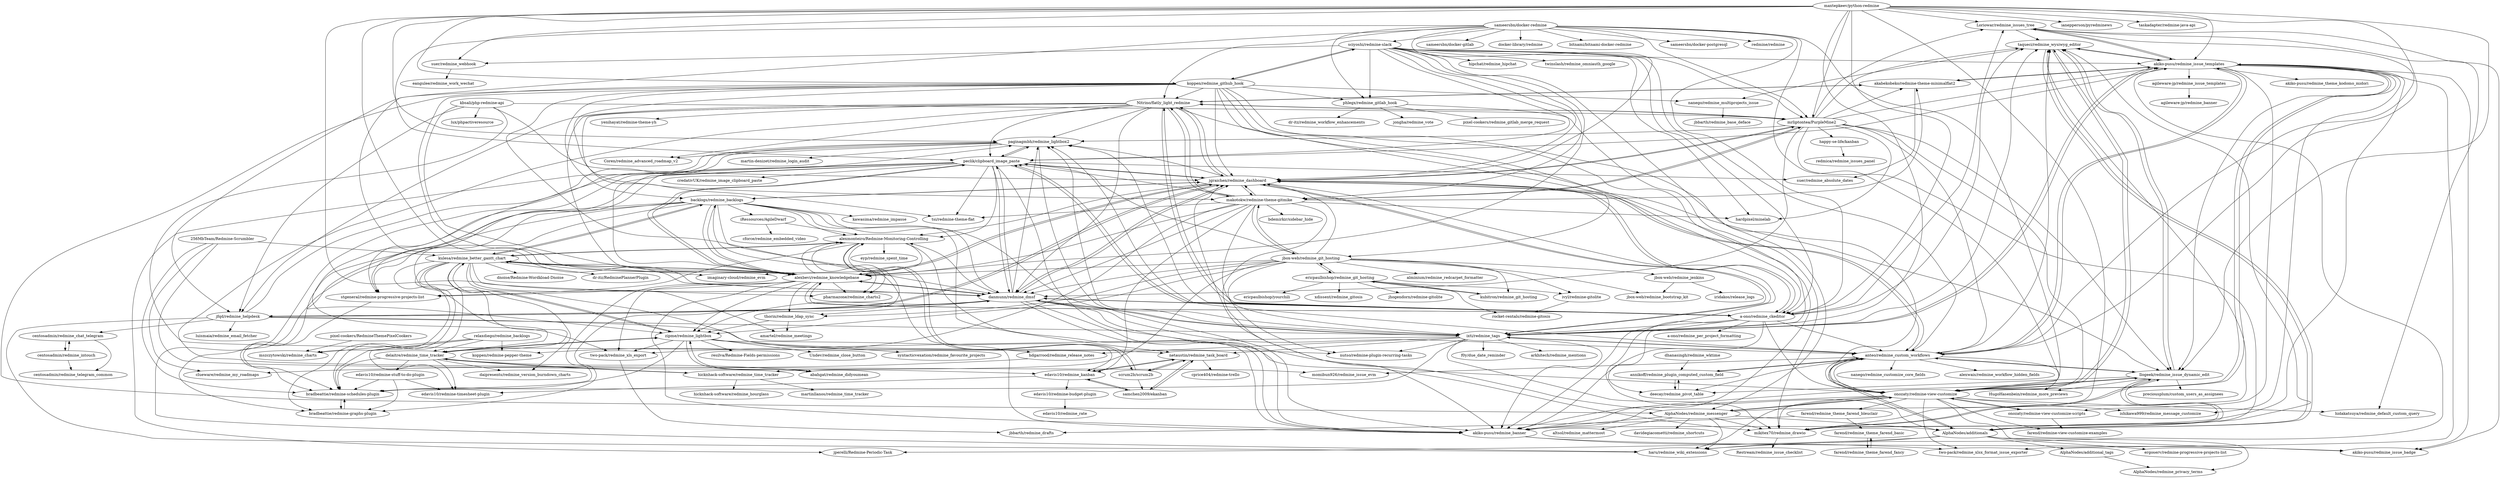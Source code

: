 digraph G {
"Loriowar/redmine_issues_tree" -> "taqueci/redmine_wysiwyg_editor"
"Loriowar/redmine_issues_tree" -> "akiko-pusu/redmine_issue_templates"
"Loriowar/redmine_issues_tree" -> "hidakatsuya/redmine_default_custom_query"
"Loriowar/redmine_issues_tree" -> "akiko-pusu/redmine_issue_badge"
"mrliptontea/PurpleMine2" -> "Nitrino/flatly_light_redmine"
"mrliptontea/PurpleMine2" -> "jgraichen/redmine_dashboard"
"mrliptontea/PurpleMine2" -> "akiko-pusu/redmine_issue_templates"
"mrliptontea/PurpleMine2" -> "taqueci/redmine_wysiwyg_editor"
"mrliptontea/PurpleMine2" -> "akabekobeko/redmine-theme-minimalflat2"
"mrliptontea/PurpleMine2" -> "makotokw/redmine-theme-gitmike"
"mrliptontea/PurpleMine2" -> "Ilogeek/redmine_issue_dynamic_edit"
"mrliptontea/PurpleMine2" -> "anteo/redmine_custom_workflows"
"mrliptontea/PurpleMine2" -> "danmunn/redmine_dmsf"
"mrliptontea/PurpleMine2" -> "onozaty/redmine-view-customize"
"mrliptontea/PurpleMine2" -> "happy-se-life/kanban"
"mrliptontea/PurpleMine2" -> "Loriowar/redmine_issues_tree"
"mrliptontea/PurpleMine2" -> "AlphaNodes/additionals"
"mrliptontea/PurpleMine2" -> "paginagmbh/redmine_lightbox2"
"mrliptontea/PurpleMine2" -> "hardpixel/minelab"
"akabekobeko/redmine-theme-minimalflat2" -> "akiko-pusu/redmine_issue_templates"
"akabekobeko/redmine-theme-minimalflat2" -> "Nitrino/flatly_light_redmine"
"akabekobeko/redmine-theme-minimalflat2" -> "suer/redmine_absolute_dates"
"AlphaNodes/additional_tags" -> "AlphaNodes/redmine_privacy_terms"
"AlphaNodes/additionals" -> "taqueci/redmine_wysiwyg_editor"
"AlphaNodes/additionals" -> "AlphaNodes/additional_tags"
"AlphaNodes/additionals" -> "jperelli/Redmine-Periodic-Task"
"AlphaNodes/additionals" -> "AlphaNodes/redmine_privacy_terms"
"AlphaNodes/additionals" -> "haru/redmine_wiki_extensions"
"AlphaNodes/additionals" -> "ergoserv/redmine-progressive-projects-list"
"AlphaNodes/additionals" -> "Ilogeek/redmine_issue_dynamic_edit"
"AlphaNodes/additionals" -> "anteo/redmine_custom_workflows"
"Ilogeek/redmine_issue_dynamic_edit" -> "HugoHasenbein/redmine_more_previews"
"Ilogeek/redmine_issue_dynamic_edit" -> "taqueci/redmine_wysiwyg_editor"
"Ilogeek/redmine_issue_dynamic_edit" -> "mikitex70/redmine_drawio"
"Ilogeek/redmine_issue_dynamic_edit" -> "AlphaNodes/additionals"
"Ilogeek/redmine_issue_dynamic_edit" -> "deecay/redmine_pivot_table"
"Ilogeek/redmine_issue_dynamic_edit" -> "anteo/redmine_custom_workflows"
"Ilogeek/redmine_issue_dynamic_edit" -> "preciousplum/custom_users_as_assignees"
"Ilogeek/redmine_issue_dynamic_edit" -> "onozaty/redmine-view-customize"
"agileware-jp/redmine_issue_templates" -> "agileware-jp/redmine_banner"
"danmunn/redmine_dmsf" -> "a-ono/redmine_ckeditor"
"danmunn/redmine_dmsf" -> "jgraichen/redmine_dashboard"
"danmunn/redmine_dmsf" -> "alexbevi/redmine_knowledgebase"
"danmunn/redmine_dmsf" -> "paginagmbh/redmine_lightbox2"
"danmunn/redmine_dmsf" -> "peclik/clipboard_image_paste"
"danmunn/redmine_dmsf" -> "alexmonteiro/Redmine-Monitoring-Controlling"
"danmunn/redmine_dmsf" -> "ixti/redmine_tags"
"danmunn/redmine_dmsf" -> "kulesa/redmine_better_gantt_chart"
"danmunn/redmine_dmsf" -> "zipme/redmine_lightbox"
"danmunn/redmine_dmsf" -> "onozaty/redmine-view-customize"
"danmunn/redmine_dmsf" -> "thorin/redmine_ldap_sync"
"danmunn/redmine_dmsf" -> "mikitex70/redmine_drawio"
"danmunn/redmine_dmsf" -> "akiko-pusu/redmine_banner"
"danmunn/redmine_dmsf" -> "anteo/redmine_custom_workflows"
"danmunn/redmine_dmsf" -> "jfqd/redmine_helpdesk"
"happy-se-life/kanban" -> "redmica/redmine_issues_panel"
"sameersbn/docker-redmine" -> "sameersbn/docker-gitlab" ["e"=1]
"sameersbn/docker-redmine" -> "docker-library/redmine"
"sameersbn/docker-redmine" -> "bitnami/bitnami-docker-redmine"
"sameersbn/docker-redmine" -> "sameersbn/docker-postgresql" ["e"=1]
"sameersbn/docker-redmine" -> "mrliptontea/PurpleMine2"
"sameersbn/docker-redmine" -> "peclik/clipboard_image_paste"
"sameersbn/docker-redmine" -> "danmunn/redmine_dmsf"
"sameersbn/docker-redmine" -> "Nitrino/flatly_light_redmine"
"sameersbn/docker-redmine" -> "redmine/redmine" ["e"=1]
"sameersbn/docker-redmine" -> "onozaty/redmine-view-customize"
"sameersbn/docker-redmine" -> "sciyoshi/redmine-slack"
"sameersbn/docker-redmine" -> "jgraichen/redmine_dashboard"
"sameersbn/docker-redmine" -> "phlegx/redmine_gitlab_hook"
"sameersbn/docker-redmine" -> "akiko-pusu/redmine_banner"
"sameersbn/docker-redmine" -> "a-ono/redmine_ckeditor"
"maxtepkeev/python-redmine" -> "anteo/redmine_custom_workflows"
"maxtepkeev/python-redmine" -> "alexbevi/redmine_knowledgebase"
"maxtepkeev/python-redmine" -> "paginagmbh/redmine_lightbox2"
"maxtepkeev/python-redmine" -> "Ilogeek/redmine_issue_dynamic_edit"
"maxtepkeev/python-redmine" -> "mrliptontea/PurpleMine2"
"maxtepkeev/python-redmine" -> "ixti/redmine_tags"
"maxtepkeev/python-redmine" -> "suer/redmine_webhook"
"maxtepkeev/python-redmine" -> "akiko-pusu/redmine_issue_templates"
"maxtepkeev/python-redmine" -> "mikitex70/redmine_drawio"
"maxtepkeev/python-redmine" -> "Loriowar/redmine_issues_tree"
"maxtepkeev/python-redmine" -> "koppen/redmine_github_hook"
"maxtepkeev/python-redmine" -> "ianepperson/pyredminews"
"maxtepkeev/python-redmine" -> "taskadapter/redmine-java-api"
"maxtepkeev/python-redmine" -> "a-ono/redmine_ckeditor"
"maxtepkeev/python-redmine" -> "danmunn/redmine_dmsf"
"alexbevi/redmine_knowledgebase" -> "peclik/clipboard_image_paste"
"alexbevi/redmine_knowledgebase" -> "jgraichen/redmine_dashboard"
"alexbevi/redmine_knowledgebase" -> "danmunn/redmine_dmsf"
"alexbevi/redmine_knowledgebase" -> "akiko-pusu/redmine_banner"
"alexbevi/redmine_knowledgebase" -> "zipme/redmine_lightbox"
"alexbevi/redmine_knowledgebase" -> "kulesa/redmine_better_gantt_chart"
"alexbevi/redmine_knowledgebase" -> "a-ono/redmine_ckeditor"
"alexbevi/redmine_knowledgebase" -> "alexmonteiro/Redmine-Monitoring-Controlling"
"alexbevi/redmine_knowledgebase" -> "pharmazone/redmine_charts2"
"alexbevi/redmine_knowledgebase" -> "two-pack/redmine_xls_export"
"alexbevi/redmine_knowledgebase" -> "bradbeattie/redmine-schedules-plugin"
"alexbevi/redmine_knowledgebase" -> "backlogs/redmine_backlogs"
"alexbevi/redmine_knowledgebase" -> "thorin/redmine_ldap_sync"
"alexbevi/redmine_knowledgebase" -> "stgeneral/redmine-progressive-projects-list"
"alexbevi/redmine_knowledgebase" -> "paginagmbh/redmine_lightbox2"
"thorin/redmine_ldap_sync" -> "amartel/redmine_meetings"
"thorin/redmine_ldap_sync" -> "zipme/redmine_lightbox"
"anteo/redmine_custom_workflows" -> "annikoff/redmine_plugin_computed_custom_field"
"anteo/redmine_custom_workflows" -> "onozaty/redmine-view-customize"
"anteo/redmine_custom_workflows" -> "deecay/redmine_pivot_table"
"anteo/redmine_custom_workflows" -> "momibun926/redmine_issue_evm"
"anteo/redmine_custom_workflows" -> "AlphaNodes/additionals"
"anteo/redmine_custom_workflows" -> "nanego/redmine_customize_core_fields"
"anteo/redmine_custom_workflows" -> "ixti/redmine_tags"
"anteo/redmine_custom_workflows" -> "Ilogeek/redmine_issue_dynamic_edit"
"anteo/redmine_custom_workflows" -> "alexwais/redmine_workflow_hidden_fields"
"anteo/redmine_custom_workflows" -> "paginagmbh/redmine_lightbox2"
"anteo/redmine_custom_workflows" -> "akiko-pusu/redmine_issue_templates"
"anteo/redmine_custom_workflows" -> "jgraichen/redmine_dashboard"
"anteo/redmine_custom_workflows" -> "Loriowar/redmine_issues_tree"
"anteo/redmine_custom_workflows" -> "HugoHasenbein/redmine_more_previews"
"anteo/redmine_custom_workflows" -> "taqueci/redmine_wysiwyg_editor"
"suer/redmine_webhook" -> "eangulee/redmine_work_wechat"
"farend/redmine_theme_farend_bleuclair" -> "farend/redmine_theme_farend_basic"
"farend/redmine_theme_farend_bleuclair" -> "jbbarth/redmine_drafts"
"onozaty/redmine-view-customize-scripts" -> "onozaty/redmine-view-customize"
"onozaty/redmine-view-customize-scripts" -> "farend/redmine-view-customize-examples"
"Nitrino/flatly_light_redmine" -> "mrliptontea/PurpleMine2"
"Nitrino/flatly_light_redmine" -> "makotokw/redmine-theme-gitmike"
"Nitrino/flatly_light_redmine" -> "akabekobeko/redmine-theme-minimalflat2"
"Nitrino/flatly_light_redmine" -> "tsi/redmine-theme-flat"
"Nitrino/flatly_light_redmine" -> "jgraichen/redmine_dashboard"
"Nitrino/flatly_light_redmine" -> "peclik/clipboard_image_paste"
"Nitrino/flatly_light_redmine" -> "a-ono/redmine_ckeditor"
"Nitrino/flatly_light_redmine" -> "paginagmbh/redmine_lightbox2"
"Nitrino/flatly_light_redmine" -> "yenihayat/redmine-theme-yh"
"Nitrino/flatly_light_redmine" -> "danmunn/redmine_dmsf"
"Nitrino/flatly_light_redmine" -> "alexbevi/redmine_knowledgebase"
"Nitrino/flatly_light_redmine" -> "jfqd/redmine_helpdesk"
"Nitrino/flatly_light_redmine" -> "akiko-pusu/redmine_banner"
"Nitrino/flatly_light_redmine" -> "momibun926/redmine_issue_evm"
"Nitrino/flatly_light_redmine" -> "Coren/redmine_advanced_roadmap_v2"
"koppen/redmine_github_hook" -> "alexbevi/redmine_knowledgebase"
"koppen/redmine_github_hook" -> "onozaty/redmine-view-customize"
"koppen/redmine_github_hook" -> "phlegx/redmine_gitlab_hook"
"koppen/redmine_github_hook" -> "Nitrino/flatly_light_redmine"
"koppen/redmine_github_hook" -> "jbox-web/redmine_git_hosting"
"koppen/redmine_github_hook" -> "jgraichen/redmine_dashboard"
"koppen/redmine_github_hook" -> "makotokw/redmine-theme-gitmike"
"koppen/redmine_github_hook" -> "nanego/redmine_multiprojects_issue"
"koppen/redmine_github_hook" -> "AlphaNodes/redmine_messenger"
"koppen/redmine_github_hook" -> "danmunn/redmine_dmsf"
"koppen/redmine_github_hook" -> "ixti/redmine_tags"
"koppen/redmine_github_hook" -> "sciyoshi/redmine-slack"
"koppen/redmine_github_hook" -> "backlogs/redmine_backlogs"
"koppen/redmine_github_hook" -> "a-ono/redmine_ckeditor"
"koppen/redmine_github_hook" -> "jfqd/redmine_helpdesk"
"bradbeattie/redmine-graphs-plugin" -> "bradbeattie/redmine-schedules-plugin"
"256MbTeam/Redmine-Scrumbler" -> "kulesa/redmine_better_gantt_chart"
"256MbTeam/Redmine-Scrumbler" -> "edavis10/redmine_kanban"
"256MbTeam/Redmine-Scrumbler" -> "bradbeattie/redmine-schedules-plugin"
"256MbTeam/Redmine-Scrumbler" -> "clueware/redmine_my_roadmaps"
"makotokw/redmine-theme-gitmike" -> "Nitrino/flatly_light_redmine"
"makotokw/redmine-theme-gitmike" -> "jgraichen/redmine_dashboard"
"makotokw/redmine-theme-gitmike" -> "mrliptontea/PurpleMine2"
"makotokw/redmine-theme-gitmike" -> "bdemirkir/sidebar_hide"
"makotokw/redmine-theme-gitmike" -> "ixti/redmine_tags"
"makotokw/redmine-theme-gitmike" -> "alexbevi/redmine_knowledgebase"
"makotokw/redmine-theme-gitmike" -> "peclik/clipboard_image_paste"
"makotokw/redmine-theme-gitmike" -> "tsi/redmine-theme-flat"
"makotokw/redmine-theme-gitmike" -> "koppen/redmine-pepper-theme"
"makotokw/redmine-theme-gitmike" -> "akiko-pusu/redmine_banner"
"makotokw/redmine-theme-gitmike" -> "danmunn/redmine_dmsf"
"makotokw/redmine-theme-gitmike" -> "jbox-web/redmine_git_hosting"
"makotokw/redmine-theme-gitmike" -> "akabekobeko/redmine-theme-minimalflat2"
"makotokw/redmine-theme-gitmike" -> "hardpixel/minelab"
"makotokw/redmine-theme-gitmike" -> "edavis10/redmine_kanban"
"kbsali/php-redmine-api" -> "jgraichen/redmine_dashboard"
"kbsali/php-redmine-api" -> "lux/phpactiveresource"
"kbsali/php-redmine-api" -> "jfqd/redmine_helpdesk"
"kbsali/php-redmine-api" -> "alexbevi/redmine_knowledgebase"
"kbsali/php-redmine-api" -> "netaustin/redmine_task_board"
"kbsali/php-redmine-api" -> "mrliptontea/PurpleMine2"
"farend/redmine_theme_farend_fancy" -> "farend/redmine_theme_farend_basic"
"sciyoshi/redmine-slack" -> "hardpixel/minelab"
"sciyoshi/redmine-slack" -> "alexbevi/redmine_knowledgebase"
"sciyoshi/redmine-slack" -> "jgraichen/redmine_dashboard"
"sciyoshi/redmine-slack" -> "AlphaNodes/redmine_messenger"
"sciyoshi/redmine-slack" -> "phlegx/redmine_gitlab_hook"
"sciyoshi/redmine-slack" -> "a-ono/redmine_ckeditor"
"sciyoshi/redmine-slack" -> "akiko-pusu/redmine_issue_templates"
"sciyoshi/redmine-slack" -> "anteo/redmine_custom_workflows"
"sciyoshi/redmine-slack" -> "makotokw/redmine-theme-gitmike"
"sciyoshi/redmine-slack" -> "hipchat/redmine_hipchat"
"sciyoshi/redmine-slack" -> "suer/redmine_webhook"
"sciyoshi/redmine-slack" -> "mrliptontea/PurpleMine2"
"sciyoshi/redmine-slack" -> "koppen/redmine_github_hook"
"sciyoshi/redmine-slack" -> "twinslash/redmine_omniauth_google"
"sciyoshi/redmine-slack" -> "peclik/clipboard_image_paste"
"mikitex70/redmine_drawio" -> "taqueci/redmine_wysiwyg_editor"
"mikitex70/redmine_drawio" -> "Ilogeek/redmine_issue_dynamic_edit"
"mikitex70/redmine_drawio" -> "Restream/redmine_issue_checklist"
"backlogs/redmine_backlogs" -> "jgraichen/redmine_dashboard"
"backlogs/redmine_backlogs" -> "kulesa/redmine_better_gantt_chart"
"backlogs/redmine_backlogs" -> "alexbevi/redmine_knowledgebase"
"backlogs/redmine_backlogs" -> "alexmonteiro/Redmine-Monitoring-Controlling"
"backlogs/redmine_backlogs" -> "bradbeattie/redmine-graphs-plugin"
"backlogs/redmine_backlogs" -> "danmunn/redmine_dmsf"
"backlogs/redmine_backlogs" -> "bradbeattie/redmine-schedules-plugin"
"backlogs/redmine_backlogs" -> "stgeneral/redmine-progressive-projects-list"
"backlogs/redmine_backlogs" -> "ixti/redmine_tags"
"backlogs/redmine_backlogs" -> "delaitre/redmine_time_tracker"
"backlogs/redmine_backlogs" -> "netaustin/redmine_task_board"
"backlogs/redmine_backlogs" -> "pharmazone/redmine_charts2"
"backlogs/redmine_backlogs" -> "edavis10/redmine_kanban"
"backlogs/redmine_backlogs" -> "kawasima/redmine_impasse"
"backlogs/redmine_backlogs" -> "iRessources/AgileDwarf"
"hdgarrood/redmine_release_notes" -> "clueware/redmine_my_roadmaps"
"kulesa/redmine_better_gantt_chart" -> "zipme/redmine_lightbox"
"kulesa/redmine_better_gantt_chart" -> "bradbeattie/redmine-schedules-plugin"
"kulesa/redmine_better_gantt_chart" -> "alexmonteiro/Redmine-Monitoring-Controlling"
"kulesa/redmine_better_gantt_chart" -> "pharmazone/redmine_charts2"
"kulesa/redmine_better_gantt_chart" -> "daipresents/redmine_version_burndown_charts"
"kulesa/redmine_better_gantt_chart" -> "bradbeattie/redmine-graphs-plugin"
"kulesa/redmine_better_gantt_chart" -> "alexbevi/redmine_knowledgebase"
"kulesa/redmine_better_gantt_chart" -> "delaitre/redmine_time_tracker"
"kulesa/redmine_better_gantt_chart" -> "dnoise/Redmine-Wordkload-Dnoise"
"kulesa/redmine_better_gantt_chart" -> "imaginary-cloud/redmine_evm"
"kulesa/redmine_better_gantt_chart" -> "hdgarrood/redmine_release_notes"
"kulesa/redmine_better_gantt_chart" -> "dr-itz/RedminePlannerPlugin"
"kulesa/redmine_better_gantt_chart" -> "backlogs/redmine_backlogs"
"kulesa/redmine_better_gantt_chart" -> "mszczytowski/redmine_charts"
"kulesa/redmine_better_gantt_chart" -> "amartel/redmine_meetings"
"akiko-pusu/redmine_issue_templates" -> "onozaty/redmine-view-customize"
"akiko-pusu/redmine_issue_templates" -> "taqueci/redmine_wysiwyg_editor"
"akiko-pusu/redmine_issue_templates" -> "akiko-pusu/redmine_banner"
"akiko-pusu/redmine_issue_templates" -> "two-pack/redmine_xlsx_format_issue_exporter"
"akiko-pusu/redmine_issue_templates" -> "ishikawa999/redmine_message_customize"
"akiko-pusu/redmine_issue_templates" -> "agileware-jp/redmine_issue_templates"
"akiko-pusu/redmine_issue_templates" -> "onozaty/redmine-view-customize-scripts"
"akiko-pusu/redmine_issue_templates" -> "Loriowar/redmine_issues_tree"
"akiko-pusu/redmine_issue_templates" -> "anteo/redmine_custom_workflows"
"akiko-pusu/redmine_issue_templates" -> "akiko-pusu/redmine_issue_badge"
"akiko-pusu/redmine_issue_templates" -> "akabekobeko/redmine-theme-minimalflat2"
"akiko-pusu/redmine_issue_templates" -> "haru/redmine_wiki_extensions"
"akiko-pusu/redmine_issue_templates" -> "Ilogeek/redmine_issue_dynamic_edit"
"akiko-pusu/redmine_issue_templates" -> "ixti/redmine_tags"
"akiko-pusu/redmine_issue_templates" -> "akiko-pusu/redmine_theme_kodomo_midori"
"jgraichen/redmine_dashboard" -> "alexbevi/redmine_knowledgebase"
"jgraichen/redmine_dashboard" -> "a-ono/redmine_ckeditor"
"jgraichen/redmine_dashboard" -> "ixti/redmine_tags"
"jgraichen/redmine_dashboard" -> "peclik/clipboard_image_paste"
"jgraichen/redmine_dashboard" -> "danmunn/redmine_dmsf"
"jgraichen/redmine_dashboard" -> "paginagmbh/redmine_lightbox2"
"jgraichen/redmine_dashboard" -> "makotokw/redmine-theme-gitmike"
"jgraichen/redmine_dashboard" -> "anteo/redmine_custom_workflows"
"jgraichen/redmine_dashboard" -> "mrliptontea/PurpleMine2"
"jgraichen/redmine_dashboard" -> "Ilogeek/redmine_issue_dynamic_edit"
"jgraichen/redmine_dashboard" -> "jfqd/redmine_helpdesk"
"jgraichen/redmine_dashboard" -> "akiko-pusu/redmine_banner"
"jgraichen/redmine_dashboard" -> "backlogs/redmine_backlogs"
"jgraichen/redmine_dashboard" -> "Nitrino/flatly_light_redmine"
"jgraichen/redmine_dashboard" -> "alexmonteiro/Redmine-Monitoring-Controlling"
"ericpaulbishop/redmine_git_hosting" -> "kubitron/redmine_git_hosting"
"ericpaulbishop/redmine_git_hosting" -> "xdissent/redmine_gitosis"
"ericpaulbishop/redmine_git_hosting" -> "jbox-web/redmine_git_hosting"
"ericpaulbishop/redmine_git_hosting" -> "ivyl/redmine-gitolite"
"ericpaulbishop/redmine_git_hosting" -> "jhogendorn/redmine-gitolite"
"ericpaulbishop/redmine_git_hosting" -> "ericpaulbishop/yourchili" ["e"=1]
"ericpaulbishop/redmine_git_hosting" -> "rocket-rentals/redmine-gitosis" ["e"=1]
"jbox-web/redmine_git_hosting" -> "ericpaulbishop/redmine_git_hosting"
"jbox-web/redmine_git_hosting" -> "jbox-web/redmine_bootstrap_kit"
"jbox-web/redmine_git_hosting" -> "kubitron/redmine_git_hosting"
"jbox-web/redmine_git_hosting" -> "hicknhack-software/redmine_time_tracker"
"jbox-web/redmine_git_hosting" -> "jbox-web/redmine_jenkins"
"jbox-web/redmine_git_hosting" -> "alexbevi/redmine_knowledgebase"
"jbox-web/redmine_git_hosting" -> "jgraichen/redmine_dashboard"
"jbox-web/redmine_git_hosting" -> "makotokw/redmine-theme-gitmike"
"jbox-web/redmine_git_hosting" -> "thorin/redmine_ldap_sync"
"jbox-web/redmine_git_hosting" -> "ivyl/redmine-gitolite"
"jbox-web/redmine_git_hosting" -> "danmunn/redmine_dmsf"
"jbox-web/redmine_git_hosting" -> "peclik/clipboard_image_paste"
"jbox-web/redmine_git_hosting" -> "alminium/redmine_redcarpet_formatter"
"jbox-web/redmine_git_hosting" -> "nutso/redmine-plugin-recurring-tasks"
"jbox-web/redmine_git_hosting" -> "zipme/redmine_lightbox"
"kubitron/redmine_git_hosting" -> "ericpaulbishop/redmine_git_hosting"
"stgeneral/redmine-progressive-projects-list" -> "bradbeattie/redmine-schedules-plugin"
"paginagmbh/redmine_lightbox2" -> "peclik/clipboard_image_paste"
"paginagmbh/redmine_lightbox2" -> "stgeneral/redmine-progressive-projects-list"
"paginagmbh/redmine_lightbox2" -> "martin-denizet/redmine_login_audit"
"paginagmbh/redmine_lightbox2" -> "akiko-pusu/redmine_banner"
"paginagmbh/redmine_lightbox2" -> "jperelli/Redmine-Periodic-Task"
"paginagmbh/redmine_lightbox2" -> "Coren/redmine_advanced_roadmap_v2"
"peclik/clipboard_image_paste" -> "paginagmbh/redmine_lightbox2"
"peclik/clipboard_image_paste" -> "akiko-pusu/redmine_banner"
"peclik/clipboard_image_paste" -> "alexbevi/redmine_knowledgebase"
"peclik/clipboard_image_paste" -> "jgraichen/redmine_dashboard"
"peclik/clipboard_image_paste" -> "a-ono/redmine_ckeditor"
"peclik/clipboard_image_paste" -> "stgeneral/redmine-progressive-projects-list"
"peclik/clipboard_image_paste" -> "danmunn/redmine_dmsf"
"peclik/clipboard_image_paste" -> "alexmonteiro/Redmine-Monitoring-Controlling"
"peclik/clipboard_image_paste" -> "tsi/redmine-theme-flat"
"peclik/clipboard_image_paste" -> "two-pack/redmine_xls_export"
"peclik/clipboard_image_paste" -> "suer/redmine_absolute_dates"
"peclik/clipboard_image_paste" -> "credativUK/redmine_image_clipboard_paste"
"peclik/clipboard_image_paste" -> "haru/redmine_wiki_extensions"
"peclik/clipboard_image_paste" -> "akiko-pusu/redmine_issue_templates"
"peclik/clipboard_image_paste" -> "zipme/redmine_lightbox"
"bradbeattie/redmine-schedules-plugin" -> "bradbeattie/redmine-graphs-plugin"
"delaitre/redmine_time_tracker" -> "edavis10/redmine-timesheet-plugin"
"delaitre/redmine_time_tracker" -> "bradbeattie/redmine-schedules-plugin"
"delaitre/redmine_time_tracker" -> "hicknhack-software/redmine_time_tracker"
"delaitre/redmine_time_tracker" -> "daipresents/redmine_version_burndown_charts"
"delaitre/redmine_time_tracker" -> "zipme/redmine_lightbox"
"delaitre/redmine_time_tracker" -> "edavis10/redmine-stuff-to-do-plugin"
"delaitre/redmine_time_tracker" -> "abahgat/redmine_didyoumean"
"edavis10/redmine-stuff-to-do-plugin" -> "edavis10/redmine-timesheet-plugin"
"edavis10/redmine-stuff-to-do-plugin" -> "bradbeattie/redmine-graphs-plugin"
"edavis10/redmine-stuff-to-do-plugin" -> "bradbeattie/redmine-schedules-plugin"
"edavis10/redmine_kanban" -> "samchen2009/ekanban"
"edavis10/redmine_kanban" -> "netaustin/redmine_task_board"
"edavis10/redmine_kanban" -> "edavis10/redmine-budget-plugin"
"edavis10/redmine_kanban" -> "edavis10/redmine-timesheet-plugin"
"centosadmin/redmine_chat_telegram" -> "centosadmin/redmine_intouch"
"centosadmin/redmine_chat_telegram" -> "centosadmin/redmine_telegram_common"
"centosadmin/redmine_intouch" -> "centosadmin/redmine_chat_telegram"
"centosadmin/redmine_intouch" -> "centosadmin/redmine_telegram_common"
"AlphaNodes/redmine_messenger" -> "onozaty/redmine-view-customize"
"AlphaNodes/redmine_messenger" -> "mikitex70/redmine_drawio"
"AlphaNodes/redmine_messenger" -> "haru/redmine_wiki_extensions"
"AlphaNodes/redmine_messenger" -> "davidegiacometti/redmine_shortcuts"
"AlphaNodes/redmine_messenger" -> "altsol/redmine_mattermost" ["e"=1]
"AlphaNodes/redmine_messenger" -> "AlphaNodes/additionals"
"AlphaNodes/redmine_messenger" -> "taqueci/redmine_wysiwyg_editor"
"AlphaNodes/redmine_messenger" -> "akiko-pusu/redmine_banner"
"AlphaNodes/redmine_messenger" -> "jgraichen/redmine_dashboard"
"onozaty/redmine-view-customize" -> "onozaty/redmine-view-customize-scripts"
"onozaty/redmine-view-customize" -> "akiko-pusu/redmine_issue_templates"
"onozaty/redmine-view-customize" -> "two-pack/redmine_xlsx_format_issue_exporter"
"onozaty/redmine-view-customize" -> "taqueci/redmine_wysiwyg_editor"
"onozaty/redmine-view-customize" -> "hidakatsuya/redmine_default_custom_query"
"onozaty/redmine-view-customize" -> "anteo/redmine_custom_workflows"
"onozaty/redmine-view-customize" -> "akiko-pusu/redmine_banner"
"onozaty/redmine-view-customize" -> "farend/redmine-view-customize-examples"
"onozaty/redmine-view-customize" -> "AlphaNodes/redmine_messenger"
"onozaty/redmine-view-customize" -> "farend/redmine_theme_farend_bleuclair"
"onozaty/redmine-view-customize" -> "akiko-pusu/redmine_issue_badge"
"onozaty/redmine-view-customize" -> "haru/redmine_wiki_extensions"
"onozaty/redmine-view-customize" -> "ishikawa999/redmine_message_customize"
"onozaty/redmine-view-customize" -> "mikitex70/redmine_drawio"
"onozaty/redmine-view-customize" -> "Ilogeek/redmine_issue_dynamic_edit"
"samchen2009/ekanban" -> "netaustin/redmine_task_board"
"samchen2009/ekanban" -> "edavis10/redmine_kanban"
"a-ono/redmine_ckeditor" -> "danmunn/redmine_dmsf"
"a-ono/redmine_ckeditor" -> "jgraichen/redmine_dashboard"
"a-ono/redmine_ckeditor" -> "peclik/clipboard_image_paste"
"a-ono/redmine_ckeditor" -> "akiko-pusu/redmine_banner"
"a-ono/redmine_ckeditor" -> "paginagmbh/redmine_lightbox2"
"a-ono/redmine_ckeditor" -> "alexbevi/redmine_knowledgebase"
"a-ono/redmine_ckeditor" -> "taqueci/redmine_wysiwyg_editor"
"a-ono/redmine_ckeditor" -> "AlphaNodes/additionals"
"a-ono/redmine_ckeditor" -> "Nitrino/flatly_light_redmine"
"a-ono/redmine_ckeditor" -> "onozaty/redmine-view-customize"
"a-ono/redmine_ckeditor" -> "Loriowar/redmine_issues_tree"
"a-ono/redmine_ckeditor" -> "anteo/redmine_custom_workflows"
"a-ono/redmine_ckeditor" -> "deecay/redmine_pivot_table"
"a-ono/redmine_ckeditor" -> "a-ono/redmine_per_project_formatting"
"a-ono/redmine_ckeditor" -> "ixti/redmine_tags"
"relaxdiego/redmine_backlogs" -> "mszczytowski/redmine_charts"
"relaxdiego/redmine_backlogs" -> "delaitre/redmine_time_tracker"
"relaxdiego/redmine_backlogs" -> "edavis10/redmine-timesheet-plugin"
"relaxdiego/redmine_backlogs" -> "bradbeattie/redmine-schedules-plugin"
"relaxdiego/redmine_backlogs" -> "koppen/redmine-pepper-theme"
"scrum2b/scrum2b" -> "alexmonteiro/Redmine-Monitoring-Controlling"
"scrum2b/scrum2b" -> "netaustin/redmine_task_board"
"scrum2b/scrum2b" -> "samchen2009/ekanban"
"abahgat/redmine_didyoumean" -> "zipme/redmine_lightbox"
"ixti/redmine_tags" -> "hdgarrood/redmine_release_notes"
"ixti/redmine_tags" -> "jgraichen/redmine_dashboard"
"ixti/redmine_tags" -> "anteo/redmine_custom_workflows"
"ixti/redmine_tags" -> "arkhitech/redmine_mentions"
"ixti/redmine_tags" -> "f0y/due_date_reminder"
"ixti/redmine_tags" -> "nutso/redmine-plugin-recurring-tasks"
"ixti/redmine_tags" -> "mikitex70/redmine_drawio"
"ixti/redmine_tags" -> "paginagmbh/redmine_lightbox2"
"ixti/redmine_tags" -> "taqueci/redmine_wysiwyg_editor"
"ixti/redmine_tags" -> "akiko-pusu/redmine_banner"
"ixti/redmine_tags" -> "danmunn/redmine_dmsf"
"ixti/redmine_tags" -> "akiko-pusu/redmine_issue_templates"
"ixti/redmine_tags" -> "two-pack/redmine_xls_export"
"ixti/redmine_tags" -> "netaustin/redmine_task_board"
"ixti/redmine_tags" -> "bradbeattie/redmine-schedules-plugin"
"taqueci/redmine_wysiwyg_editor" -> "AlphaNodes/additionals"
"taqueci/redmine_wysiwyg_editor" -> "Ilogeek/redmine_issue_dynamic_edit"
"taqueci/redmine_wysiwyg_editor" -> "akiko-pusu/redmine_issue_templates"
"taqueci/redmine_wysiwyg_editor" -> "onozaty/redmine-view-customize"
"taqueci/redmine_wysiwyg_editor" -> "nanego/redmine_multiprojects_issue"
"phlegx/redmine_gitlab_hook" -> "pixel-cookers/redmine_gitlab_merge_request"
"phlegx/redmine_gitlab_hook" -> "dr-itz/redmine_workflow_enhancements"
"phlegx/redmine_gitlab_hook" -> "mikitex70/redmine_drawio"
"phlegx/redmine_gitlab_hook" -> "jongha/redmine_vote"
"alexmonteiro/Redmine-Monitoring-Controlling" -> "bradbeattie/redmine-graphs-plugin"
"alexmonteiro/Redmine-Monitoring-Controlling" -> "scrum2b/scrum2b"
"alexmonteiro/Redmine-Monitoring-Controlling" -> "kulesa/redmine_better_gantt_chart"
"alexmonteiro/Redmine-Monitoring-Controlling" -> "stgeneral/redmine-progressive-projects-list"
"alexmonteiro/Redmine-Monitoring-Controlling" -> "eyp/redmine_spent_time"
"alexmonteiro/Redmine-Monitoring-Controlling" -> "pharmazone/redmine_charts2"
"alexmonteiro/Redmine-Monitoring-Controlling" -> "akiko-pusu/redmine_banner"
"alexmonteiro/Redmine-Monitoring-Controlling" -> "imaginary-cloud/redmine_evm"
"akiko-pusu/redmine_banner" -> "akiko-pusu/redmine_issue_badge"
"akiko-pusu/redmine_banner" -> "two-pack/redmine_xlsx_format_issue_exporter"
"annikoff/redmine_plugin_computed_custom_field" -> "deecay/redmine_pivot_table"
"annikoff/redmine_plugin_computed_custom_field" -> "anteo/redmine_custom_workflows"
"netaustin/redmine_task_board" -> "samchen2009/ekanban"
"netaustin/redmine_task_board" -> "edavis10/redmine_kanban"
"netaustin/redmine_task_board" -> "cprice404/redmine-trello"
"netaustin/redmine_task_board" -> "scrum2b/scrum2b"
"jfqd/redmine_helpdesk" -> "nutso/redmine-plugin-recurring-tasks"
"jfqd/redmine_helpdesk" -> "jgraichen/redmine_dashboard"
"jfqd/redmine_helpdesk" -> "danmunn/redmine_dmsf"
"jfqd/redmine_helpdesk" -> "luismaia/redmine_email_fetcher"
"jfqd/redmine_helpdesk" -> "haru/redmine_wiki_extensions"
"jfqd/redmine_helpdesk" -> "centosadmin/redmine_chat_telegram"
"jfqd/redmine_helpdesk" -> "paginagmbh/redmine_lightbox2"
"jfqd/redmine_helpdesk" -> "ixti/redmine_tags"
"dhanasingh/redmine_wktime" -> "annikoff/redmine_plugin_computed_custom_field"
"iRessources/AgileDwarf" -> "alexmonteiro/Redmine-Monitoring-Controlling"
"iRessources/AgileDwarf" -> "cforce/redmine_embedded_video"
"pixel-cookers/RedmineThemePixelCookers" -> "mszczytowski/redmine_charts"
"zipme/redmine_lightbox" -> "Undev/redmine_close_button"
"zipme/redmine_lightbox" -> "abahgat/redmine_didyoumean"
"zipme/redmine_lightbox" -> "kulesa/redmine_better_gantt_chart"
"zipme/redmine_lightbox" -> "akiko-pusu/redmine_banner"
"zipme/redmine_lightbox" -> "syntacticvexation/redmine_favourite_projects"
"zipme/redmine_lightbox" -> "bradbeattie/redmine-schedules-plugin"
"zipme/redmine_lightbox" -> "delaitre/redmine_time_tracker"
"zipme/redmine_lightbox" -> "resilva/Redmine-Fields-permissions"
"zipme/redmine_lightbox" -> "two-pack/redmine_xls_export"
"nanego/redmine_multiprojects_issue" -> "jbbarth/redmine_base_deface"
"jbox-web/redmine_jenkins" -> "jbox-web/redmine_bootstrap_kit"
"jbox-web/redmine_jenkins" -> "iridakos/release_logs"
"deecay/redmine_pivot_table" -> "annikoff/redmine_plugin_computed_custom_field"
"two-pack/redmine_xls_export" -> "jbbarth/redmine_drafts"
"ivyl/redmine-gitolite" -> "rocket-rentals/redmine-gitosis" ["e"=1]
"hicknhack-software/redmine_time_tracker" -> "martinllanos/redmine_time_tracker"
"hicknhack-software/redmine_time_tracker" -> "delaitre/redmine_time_tracker"
"hicknhack-software/redmine_time_tracker" -> "hicknhack-software/redmine_hourglass"
"edavis10/redmine-budget-plugin" -> "edavis10/redmine_rate"
"farend/redmine_theme_farend_basic" -> "farend/redmine_theme_farend_fancy"
"Loriowar/redmine_issues_tree" ["l"="-12.233,-7.92"]
"taqueci/redmine_wysiwyg_editor" ["l"="-12.228,-7.945"]
"akiko-pusu/redmine_issue_templates" ["l"="-12.241,-7.945"]
"hidakatsuya/redmine_default_custom_query" ["l"="-12.199,-7.92"]
"akiko-pusu/redmine_issue_badge" ["l"="-12.216,-7.947"]
"mrliptontea/PurpleMine2" ["l"="-12.255,-7.973"]
"Nitrino/flatly_light_redmine" ["l"="-12.279,-7.988"]
"jgraichen/redmine_dashboard" ["l"="-12.291,-7.966"]
"akabekobeko/redmine-theme-minimalflat2" ["l"="-12.26,-7.991"]
"makotokw/redmine-theme-gitmike" ["l"="-12.308,-7.983"]
"Ilogeek/redmine_issue_dynamic_edit" ["l"="-12.231,-7.932"]
"anteo/redmine_custom_workflows" ["l"="-12.248,-7.929"]
"danmunn/redmine_dmsf" ["l"="-12.307,-7.963"]
"onozaty/redmine-view-customize" ["l"="-12.235,-7.969"]
"happy-se-life/kanban" ["l"="-12.173,-8.004"]
"AlphaNodes/additionals" ["l"="-12.213,-7.933"]
"paginagmbh/redmine_lightbox2" ["l"="-12.268,-7.955"]
"hardpixel/minelab" ["l"="-12.244,-7.999"]
"suer/redmine_absolute_dates" ["l"="-12.288,-8.012"]
"AlphaNodes/additional_tags" ["l"="-12.161,-7.917"]
"AlphaNodes/redmine_privacy_terms" ["l"="-12.177,-7.918"]
"jperelli/Redmine-Periodic-Task" ["l"="-12.196,-7.939"]
"haru/redmine_wiki_extensions" ["l"="-12.251,-7.957"]
"ergoserv/redmine-progressive-projects-list" ["l"="-12.17,-7.932"]
"HugoHasenbein/redmine_more_previews" ["l"="-12.216,-7.909"]
"mikitex70/redmine_drawio" ["l"="-12.235,-7.955"]
"deecay/redmine_pivot_table" ["l"="-12.239,-7.901"]
"preciousplum/custom_users_as_assignees" ["l"="-12.197,-7.904"]
"agileware-jp/redmine_issue_templates" ["l"="-12.18,-7.9"]
"agileware-jp/redmine_banner" ["l"="-12.154,-7.882"]
"a-ono/redmine_ckeditor" ["l"="-12.276,-7.939"]
"alexbevi/redmine_knowledgebase" ["l"="-12.319,-7.946"]
"peclik/clipboard_image_paste" ["l"="-12.299,-7.954"]
"alexmonteiro/Redmine-Monitoring-Controlling" ["l"="-12.347,-7.934"]
"ixti/redmine_tags" ["l"="-12.296,-7.941"]
"kulesa/redmine_better_gantt_chart" ["l"="-12.356,-7.908"]
"zipme/redmine_lightbox" ["l"="-12.362,-7.954"]
"thorin/redmine_ldap_sync" ["l"="-12.356,-7.971"]
"akiko-pusu/redmine_banner" ["l"="-12.279,-7.958"]
"jfqd/redmine_helpdesk" ["l"="-12.294,-7.995"]
"redmica/redmine_issues_panel" ["l"="-12.141,-8.015"]
"sameersbn/docker-redmine" ["l"="-12.265,-8.015"]
"sameersbn/docker-gitlab" ["l"="-14.369,-6.065"]
"docker-library/redmine" ["l"="-12.288,-8.084"]
"bitnami/bitnami-docker-redmine" ["l"="-12.261,-8.092"]
"sameersbn/docker-postgresql" ["l"="-12.275,-7.128"]
"redmine/redmine" ["l"="9.125,-30.745"]
"sciyoshi/redmine-slack" ["l"="-12.261,-7.939"]
"phlegx/redmine_gitlab_hook" ["l"="-12.215,-8.01"]
"maxtepkeev/python-redmine" ["l"="-12.264,-7.91"]
"suer/redmine_webhook" ["l"="-12.261,-7.869"]
"koppen/redmine_github_hook" ["l"="-12.273,-7.971"]
"ianepperson/pyredminews" ["l"="-12.24,-7.86"]
"taskadapter/redmine-java-api" ["l"="-12.239,-7.827"]
"pharmazone/redmine_charts2" ["l"="-12.332,-7.902"]
"two-pack/redmine_xls_export" ["l"="-12.324,-7.973"]
"bradbeattie/redmine-schedules-plugin" ["l"="-12.364,-7.92"]
"backlogs/redmine_backlogs" ["l"="-12.338,-7.922"]
"stgeneral/redmine-progressive-projects-list" ["l"="-12.315,-7.921"]
"amartel/redmine_meetings" ["l"="-12.38,-7.926"]
"annikoff/redmine_plugin_computed_custom_field" ["l"="-12.221,-7.881"]
"momibun926/redmine_issue_evm" ["l"="-12.236,-7.986"]
"nanego/redmine_customize_core_fields" ["l"="-12.223,-7.896"]
"alexwais/redmine_workflow_hidden_fields" ["l"="-12.204,-7.888"]
"eangulee/redmine_work_wechat" ["l"="-12.267,-7.835"]
"farend/redmine_theme_farend_bleuclair" ["l"="-12.225,-8.045"]
"farend/redmine_theme_farend_basic" ["l"="-12.189,-8.088"]
"jbbarth/redmine_drafts" ["l"="-12.28,-8.036"]
"onozaty/redmine-view-customize-scripts" ["l"="-12.207,-7.979"]
"farend/redmine-view-customize-examples" ["l"="-12.196,-7.991"]
"tsi/redmine-theme-flat" ["l"="-12.307,-8.014"]
"yenihayat/redmine-theme-yh" ["l"="-12.265,-8.047"]
"Coren/redmine_advanced_roadmap_v2" ["l"="-12.241,-8.015"]
"jbox-web/redmine_git_hosting" ["l"="-12.358,-8.003"]
"nanego/redmine_multiprojects_issue" ["l"="-12.193,-7.971"]
"AlphaNodes/redmine_messenger" ["l"="-12.223,-7.965"]
"bradbeattie/redmine-graphs-plugin" ["l"="-12.371,-7.898"]
"256MbTeam/Redmine-Scrumbler" ["l"="-12.366,-7.875"]
"edavis10/redmine_kanban" ["l"="-12.384,-7.909"]
"clueware/redmine_my_roadmaps" ["l"="-12.338,-7.849"]
"bdemirkir/sidebar_hide" ["l"="-12.319,-8.041"]
"koppen/redmine-pepper-theme" ["l"="-12.39,-7.987"]
"kbsali/php-redmine-api" ["l"="-12.331,-7.999"]
"lux/phpactiveresource" ["l"="-12.34,-8.055"]
"netaustin/redmine_task_board" ["l"="-12.368,-7.932"]
"farend/redmine_theme_farend_fancy" ["l"="-12.173,-8.108"]
"hipchat/redmine_hipchat" ["l"="-12.244,-7.882"]
"twinslash/redmine_omniauth_google" ["l"="-12.283,-7.871"]
"Restream/redmine_issue_checklist" ["l"="-12.173,-7.957"]
"delaitre/redmine_time_tracker" ["l"="-12.401,-7.934"]
"kawasima/redmine_impasse" ["l"="-12.375,-7.851"]
"iRessources/AgileDwarf" ["l"="-12.387,-7.959"]
"hdgarrood/redmine_release_notes" ["l"="-12.323,-7.879"]
"daipresents/redmine_version_burndown_charts" ["l"="-12.395,-7.894"]
"dnoise/Redmine-Wordkload-Dnoise" ["l"="-12.348,-7.867"]
"imaginary-cloud/redmine_evm" ["l"="-12.347,-7.889"]
"dr-itz/RedminePlannerPlugin" ["l"="-12.356,-7.848"]
"mszczytowski/redmine_charts" ["l"="-12.434,-7.894"]
"two-pack/redmine_xlsx_format_issue_exporter" ["l"="-12.224,-7.982"]
"ishikawa999/redmine_message_customize" ["l"="-12.207,-7.959"]
"akiko-pusu/redmine_theme_kodomo_midori" ["l"="-12.188,-7.93"]
"ericpaulbishop/redmine_git_hosting" ["l"="-12.386,-8.06"]
"kubitron/redmine_git_hosting" ["l"="-12.38,-8.04"]
"xdissent/redmine_gitosis" ["l"="-12.393,-8.096"]
"ivyl/redmine-gitolite" ["l"="-12.364,-8.059"]
"jhogendorn/redmine-gitolite" ["l"="-12.407,-8.084"]
"ericpaulbishop/yourchili" ["l"="-39.645,-16.91"]
"rocket-rentals/redmine-gitosis" ["l"="-13.723,-7.182"]
"jbox-web/redmine_bootstrap_kit" ["l"="-12.395,-8.027"]
"hicknhack-software/redmine_time_tracker" ["l"="-12.434,-7.966"]
"jbox-web/redmine_jenkins" ["l"="-12.411,-8.045"]
"alminium/redmine_redcarpet_formatter" ["l"="-12.423,-8.024"]
"nutso/redmine-plugin-recurring-tasks" ["l"="-12.336,-7.982"]
"martin-denizet/redmine_login_audit" ["l"="-12.193,-7.955"]
"credativUK/redmine_image_clipboard_paste" ["l"="-12.3,-7.902"]
"edavis10/redmine-timesheet-plugin" ["l"="-12.43,-7.914"]
"edavis10/redmine-stuff-to-do-plugin" ["l"="-12.411,-7.904"]
"abahgat/redmine_didyoumean" ["l"="-12.403,-7.955"]
"samchen2009/ekanban" ["l"="-12.402,-7.918"]
"edavis10/redmine-budget-plugin" ["l"="-12.425,-7.859"]
"centosadmin/redmine_chat_telegram" ["l"="-12.248,-8.072"]
"centosadmin/redmine_intouch" ["l"="-12.229,-8.092"]
"centosadmin/redmine_telegram_common" ["l"="-12.239,-8.104"]
"davidegiacometti/redmine_shortcuts" ["l"="-12.176,-7.978"]
"altsol/redmine_mattermost" ["l"="25.333,-30.573"]
"a-ono/redmine_per_project_formatting" ["l"="-12.283,-7.894"]
"relaxdiego/redmine_backlogs" ["l"="-12.426,-7.935"]
"scrum2b/scrum2b" ["l"="-12.383,-7.939"]
"arkhitech/redmine_mentions" ["l"="-12.33,-8.02"]
"f0y/due_date_reminder" ["l"="-12.339,-7.953"]
"pixel-cookers/redmine_gitlab_merge_request" ["l"="-12.173,-8.034"]
"dr-itz/redmine_workflow_enhancements" ["l"="-12.189,-8.03"]
"jongha/redmine_vote" ["l"="-12.192,-8.047"]
"eyp/redmine_spent_time" ["l"="-12.387,-7.876"]
"cprice404/redmine-trello" ["l"="-12.414,-7.885"]
"luismaia/redmine_email_fetcher" ["l"="-12.299,-8.04"]
"dhanasingh/redmine_wktime" ["l"="-12.186,-7.84"]
"cforce/redmine_embedded_video" ["l"="-12.425,-7.981"]
"pixel-cookers/RedmineThemePixelCookers" ["l"="-12.474,-7.876"]
"Undev/redmine_close_button" ["l"="-12.409,-7.974"]
"syntacticvexation/redmine_favourite_projects" ["l"="-12.411,-7.992"]
"resilva/Redmine-Fields-permissions" ["l"="-12.379,-7.977"]
"jbbarth/redmine_base_deface" ["l"="-12.15,-7.974"]
"iridakos/release_logs" ["l"="-12.438,-8.068"]
"martinllanos/redmine_time_tracker" ["l"="-12.465,-7.961"]
"hicknhack-software/redmine_hourglass" ["l"="-12.478,-7.978"]
"edavis10/redmine_rate" ["l"="-12.443,-7.835"]
}